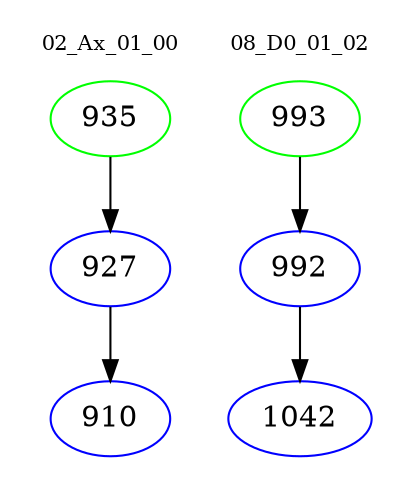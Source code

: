 digraph{
subgraph cluster_0 {
color = white
label = "02_Ax_01_00";
fontsize=10;
T0_935 [label="935", color="green"]
T0_935 -> T0_927 [color="black"]
T0_927 [label="927", color="blue"]
T0_927 -> T0_910 [color="black"]
T0_910 [label="910", color="blue"]
}
subgraph cluster_1 {
color = white
label = "08_D0_01_02";
fontsize=10;
T1_993 [label="993", color="green"]
T1_993 -> T1_992 [color="black"]
T1_992 [label="992", color="blue"]
T1_992 -> T1_1042 [color="black"]
T1_1042 [label="1042", color="blue"]
}
}
